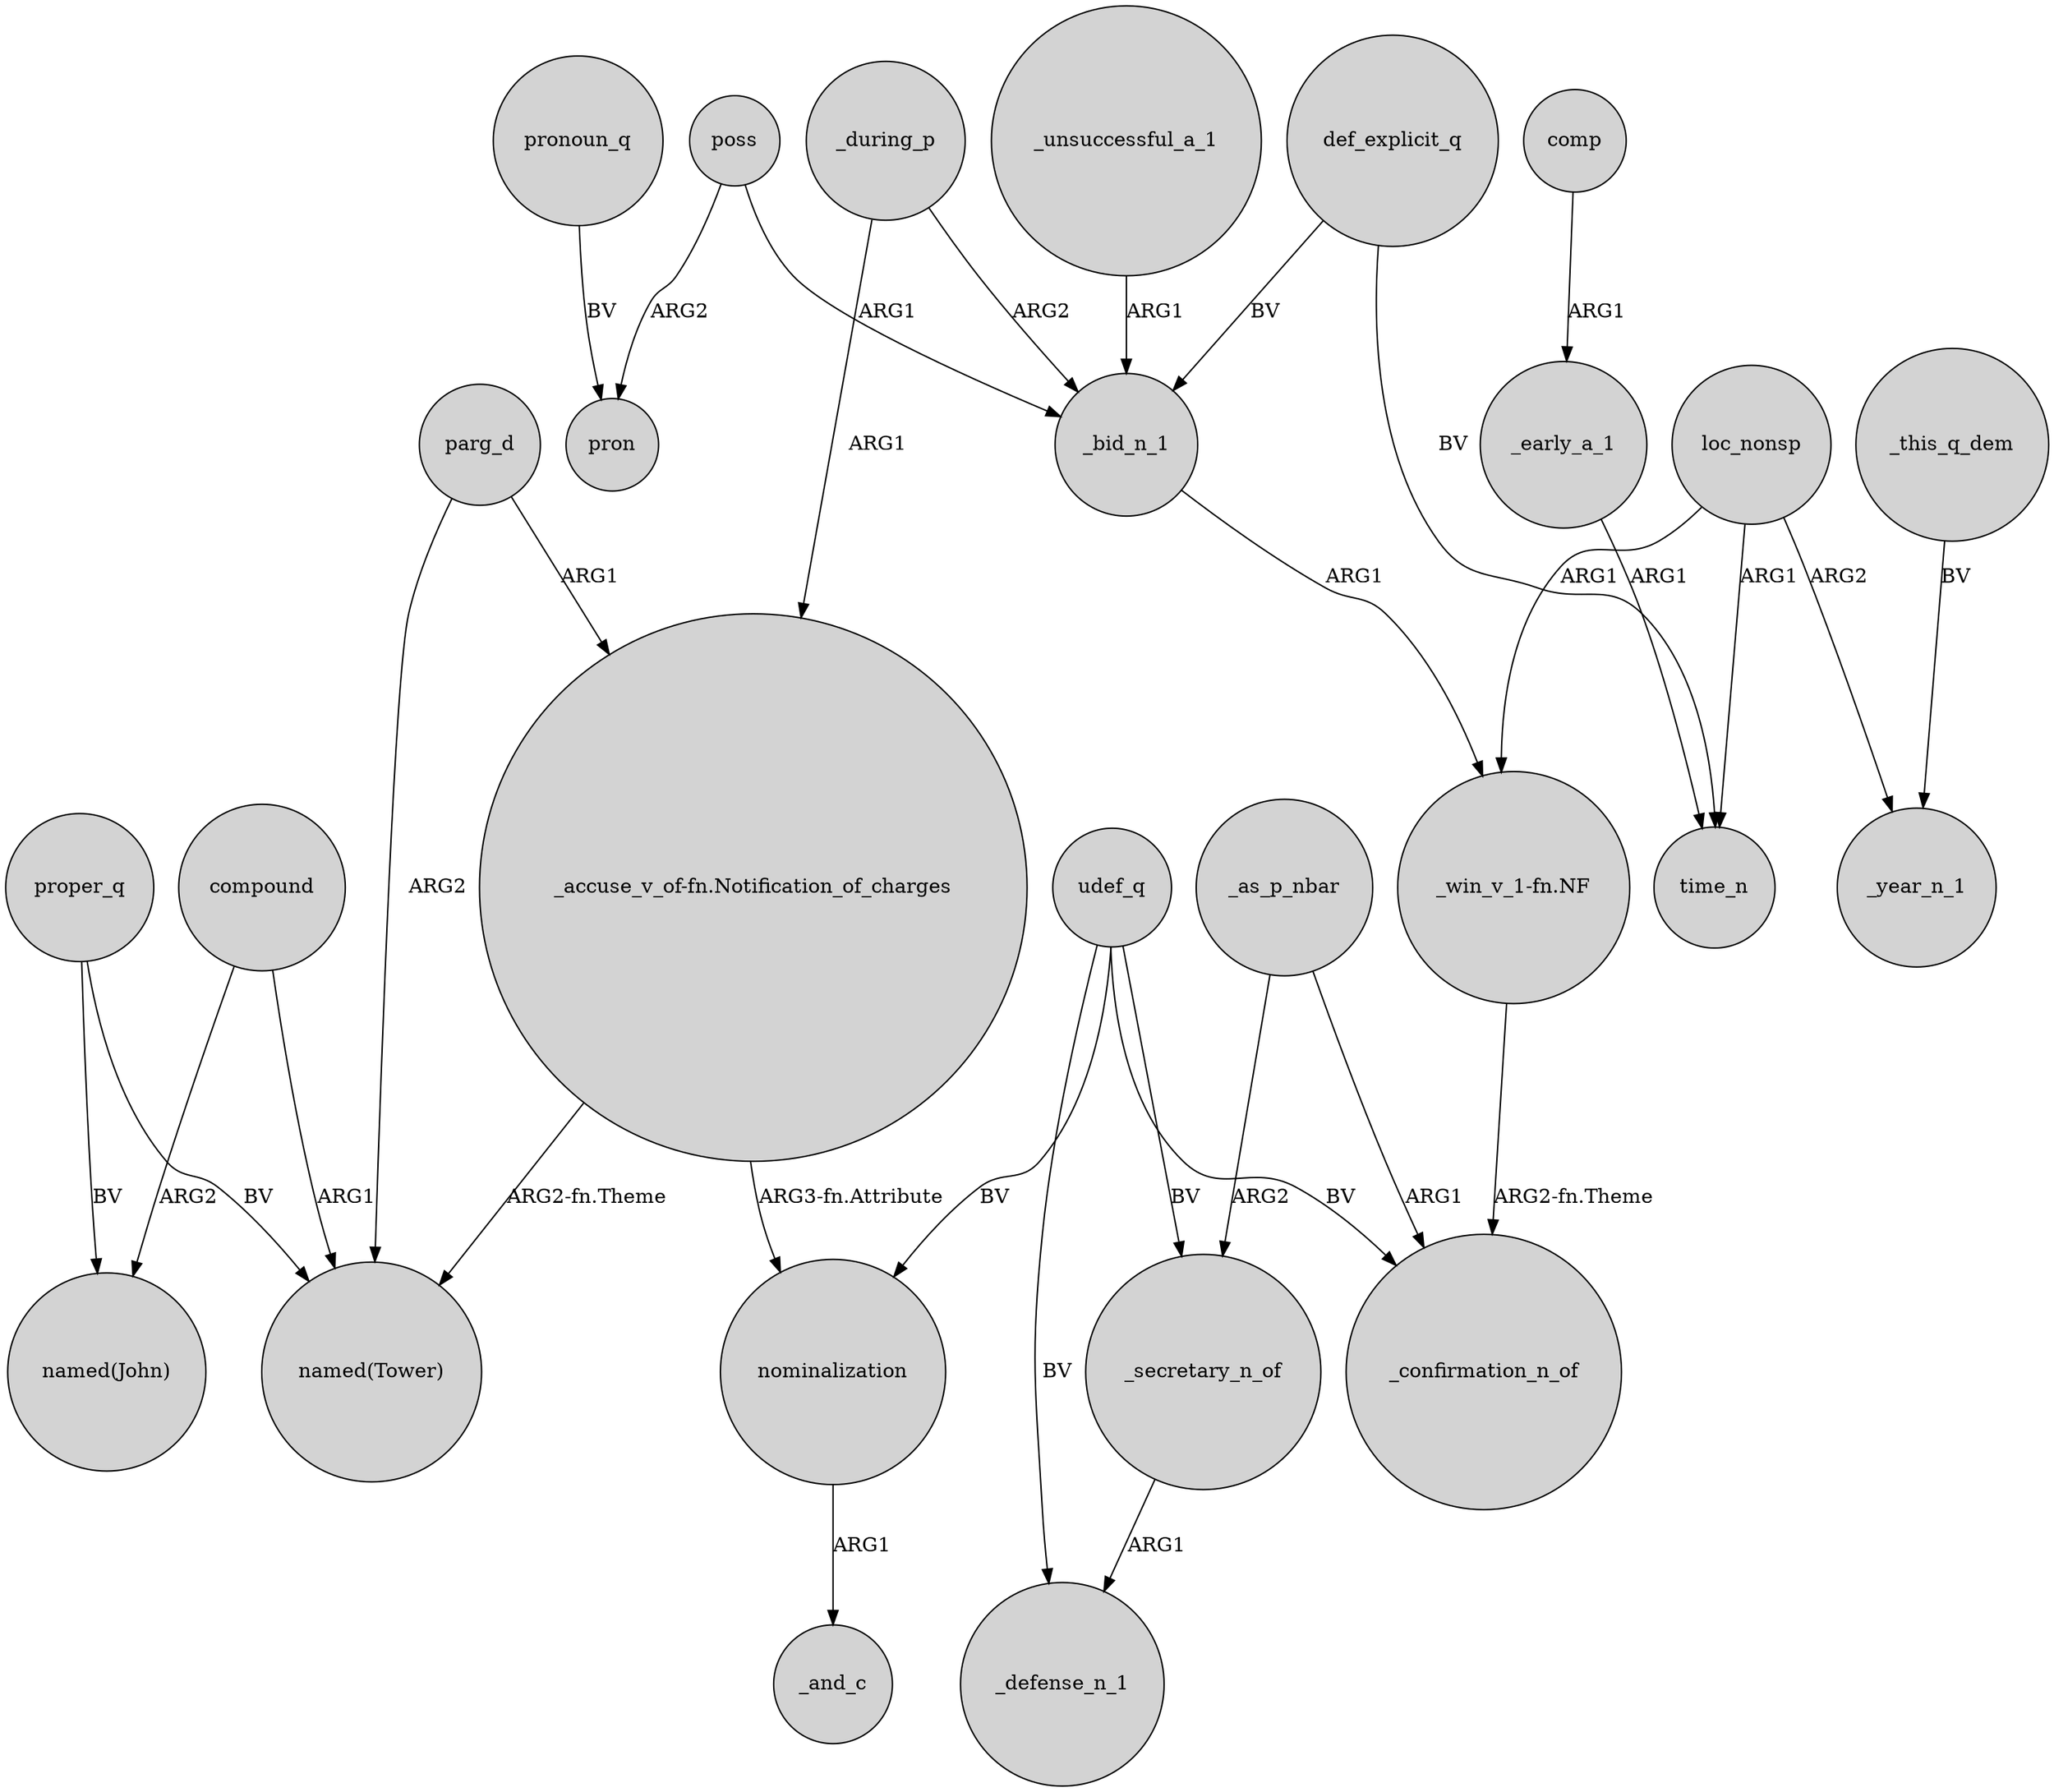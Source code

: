 digraph {
	node [shape=circle style=filled]
	compound -> "named(John)" [label=ARG2]
	_during_p -> _bid_n_1 [label=ARG2]
	_as_p_nbar -> _secretary_n_of [label=ARG2]
	udef_q -> _secretary_n_of [label=BV]
	poss -> pron [label=ARG2]
	def_explicit_q -> time_n [label=BV]
	nominalization -> _and_c [label=ARG1]
	def_explicit_q -> _bid_n_1 [label=BV]
	parg_d -> "named(Tower)" [label=ARG2]
	_unsuccessful_a_1 -> _bid_n_1 [label=ARG1]
	loc_nonsp -> time_n [label=ARG1]
	compound -> "named(Tower)" [label=ARG1]
	proper_q -> "named(Tower)" [label=BV]
	pronoun_q -> pron [label=BV]
	_as_p_nbar -> _confirmation_n_of [label=ARG1]
	_secretary_n_of -> _defense_n_1 [label=ARG1]
	udef_q -> _defense_n_1 [label=BV]
	"_accuse_v_of-fn.Notification_of_charges" -> "named(Tower)" [label="ARG2-fn.Theme"]
	parg_d -> "_accuse_v_of-fn.Notification_of_charges" [label=ARG1]
	"_win_v_1-fn.NF" -> _confirmation_n_of [label="ARG2-fn.Theme"]
	_during_p -> "_accuse_v_of-fn.Notification_of_charges" [label=ARG1]
	poss -> _bid_n_1 [label=ARG1]
	loc_nonsp -> _year_n_1 [label=ARG2]
	udef_q -> nominalization [label=BV]
	_early_a_1 -> time_n [label=ARG1]
	udef_q -> _confirmation_n_of [label=BV]
	proper_q -> "named(John)" [label=BV]
	_bid_n_1 -> "_win_v_1-fn.NF" [label=ARG1]
	comp -> _early_a_1 [label=ARG1]
	loc_nonsp -> "_win_v_1-fn.NF" [label=ARG1]
	"_accuse_v_of-fn.Notification_of_charges" -> nominalization [label="ARG3-fn.Attribute"]
	_this_q_dem -> _year_n_1 [label=BV]
}
